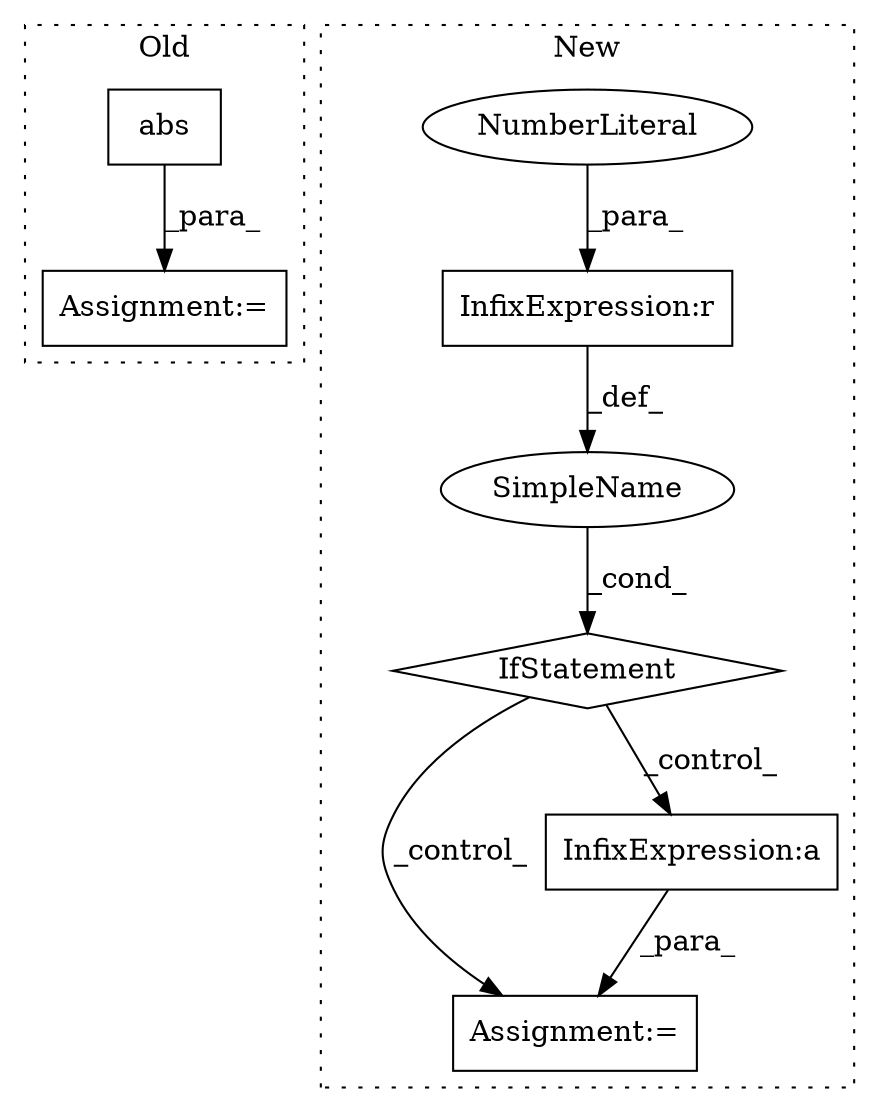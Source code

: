 digraph G {
subgraph cluster0 {
1 [label="abs" a="32" s="3210,3219" l="4,1" shape="box"];
3 [label="Assignment:=" a="7" s="3209" l="1" shape="box"];
label = "Old";
style="dotted";
}
subgraph cluster1 {
2 [label="IfStatement" a="25" s="3204,3217" l="4,2" shape="diamond"];
4 [label="Assignment:=" a="7" s="3232" l="2" shape="box"];
5 [label="SimpleName" a="42" s="" l="" shape="ellipse"];
6 [label="InfixExpression:r" a="27" s="3213" l="3" shape="box"];
7 [label="NumberLiteral" a="34" s="3216" l="1" shape="ellipse"];
8 [label="InfixExpression:a" a="27" s="3238" l="3" shape="box"];
label = "New";
style="dotted";
}
1 -> 3 [label="_para_"];
2 -> 8 [label="_control_"];
2 -> 4 [label="_control_"];
5 -> 2 [label="_cond_"];
6 -> 5 [label="_def_"];
7 -> 6 [label="_para_"];
8 -> 4 [label="_para_"];
}